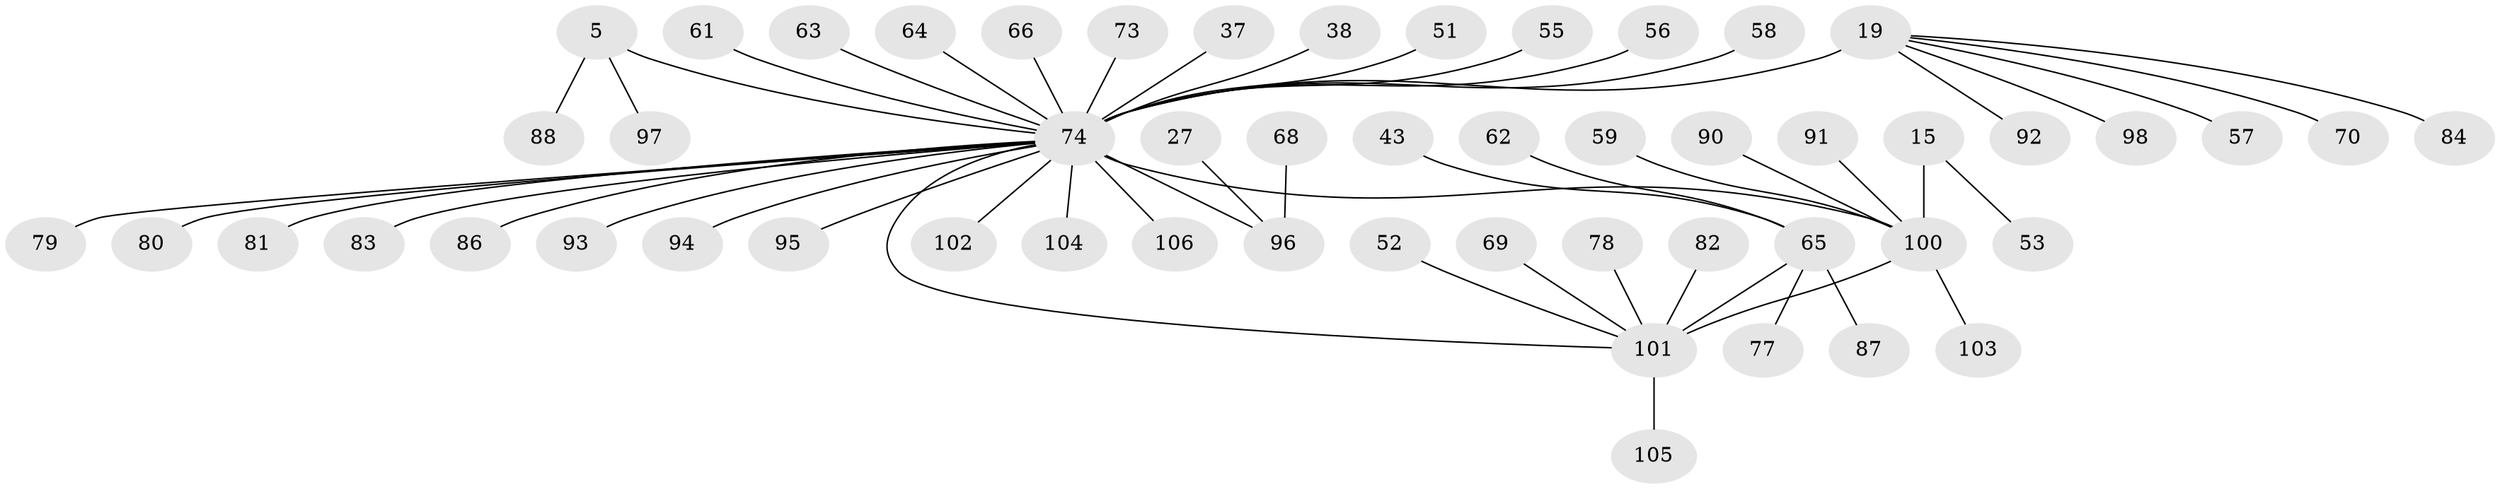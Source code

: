 // original degree distribution, {8: 0.05660377358490566, 4: 0.03773584905660377, 7: 0.0660377358490566, 10: 0.018867924528301886, 6: 0.009433962264150943, 9: 0.04716981132075472, 5: 0.018867924528301886, 1: 0.5754716981132075, 2: 0.14150943396226415, 3: 0.02830188679245283}
// Generated by graph-tools (version 1.1) at 2025/54/03/09/25 04:54:16]
// undirected, 53 vertices, 53 edges
graph export_dot {
graph [start="1"]
  node [color=gray90,style=filled];
  5 [super="+2"];
  15 [super="+14"];
  19 [super="+18"];
  27;
  37;
  38;
  43;
  51;
  52;
  53;
  55 [super="+47"];
  56;
  57;
  58;
  59;
  61;
  62;
  63 [super="+54"];
  64;
  65 [super="+24+34"];
  66;
  68;
  69;
  70;
  73;
  74 [super="+45+72+30+20"];
  77;
  78;
  79;
  80;
  81;
  82;
  83;
  84;
  86 [super="+33"];
  87;
  88;
  90;
  91;
  92;
  93;
  94;
  95;
  96 [super="+29+31+36+7"];
  97;
  98 [super="+89"];
  100 [super="+13+39+44"];
  101 [super="+76+25+26+28+42+50"];
  102;
  103 [super="+60"];
  104;
  105;
  106 [super="+99"];
  5 -- 88;
  5 -- 97;
  5 -- 74 [weight=6];
  15 -- 53;
  15 -- 100 [weight=6];
  19 -- 84;
  19 -- 70;
  19 -- 57;
  19 -- 92;
  19 -- 98;
  19 -- 74 [weight=8];
  27 -- 96;
  37 -- 74;
  38 -- 74;
  43 -- 65;
  51 -- 74;
  52 -- 101;
  55 -- 74;
  56 -- 74;
  58 -- 74;
  59 -- 100;
  61 -- 74;
  62 -- 65;
  63 -- 74;
  64 -- 74;
  65 -- 101 [weight=6];
  65 -- 87;
  65 -- 77;
  66 -- 74;
  68 -- 96;
  69 -- 101;
  73 -- 74;
  74 -- 96 [weight=7];
  74 -- 101 [weight=4];
  74 -- 102;
  74 -- 94;
  74 -- 100 [weight=3];
  74 -- 79;
  74 -- 80;
  74 -- 81;
  74 -- 83;
  74 -- 86;
  74 -- 93 [weight=2];
  74 -- 95;
  74 -- 104;
  74 -- 106 [weight=2];
  78 -- 101;
  82 -- 101;
  90 -- 100;
  91 -- 100;
  100 -- 101;
  100 -- 103;
  101 -- 105;
}
